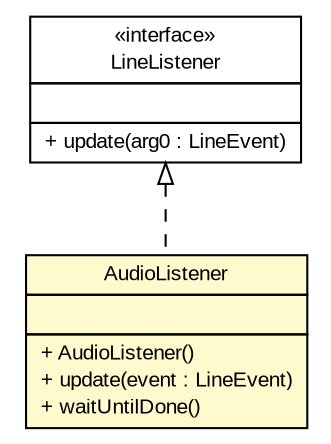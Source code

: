 #!/usr/local/bin/dot
#
# Class diagram 
# Generated by UMLGraph version R5_6 (http://www.umlgraph.org/)
#

digraph G {
	edge [fontname="arial",fontsize=10,labelfontname="arial",labelfontsize=10];
	node [fontname="arial",fontsize=10,shape=plaintext];
	nodesep=0.25;
	ranksep=0.5;
	// com.github.tilastokeskus.matertis.audio.listener.AudioListener
	c971 [label=<<table title="com.github.tilastokeskus.matertis.audio.listener.AudioListener" border="0" cellborder="1" cellspacing="0" cellpadding="2" port="p" bgcolor="lemonChiffon" href="./AudioListener.html">
		<tr><td><table border="0" cellspacing="0" cellpadding="1">
<tr><td align="center" balign="center"> AudioListener </td></tr>
		</table></td></tr>
		<tr><td><table border="0" cellspacing="0" cellpadding="1">
<tr><td align="left" balign="left">  </td></tr>
		</table></td></tr>
		<tr><td><table border="0" cellspacing="0" cellpadding="1">
<tr><td align="left" balign="left"> + AudioListener() </td></tr>
<tr><td align="left" balign="left"> + update(event : LineEvent) </td></tr>
<tr><td align="left" balign="left"> + waitUntilDone() </td></tr>
		</table></td></tr>
		</table>>, URL="./AudioListener.html", fontname="arial", fontcolor="black", fontsize=10.0];
	//com.github.tilastokeskus.matertis.audio.listener.AudioListener implements javax.sound.sampled.LineListener
	c1027:p -> c971:p [dir=back,arrowtail=empty,style=dashed];
	// javax.sound.sampled.LineListener
	c1027 [label=<<table title="javax.sound.sampled.LineListener" border="0" cellborder="1" cellspacing="0" cellpadding="2" port="p" href="http://java.sun.com/j2se/1.4.2/docs/api/javax/sound/sampled/LineListener.html">
		<tr><td><table border="0" cellspacing="0" cellpadding="1">
<tr><td align="center" balign="center"> &#171;interface&#187; </td></tr>
<tr><td align="center" balign="center"> LineListener </td></tr>
		</table></td></tr>
		<tr><td><table border="0" cellspacing="0" cellpadding="1">
<tr><td align="left" balign="left">  </td></tr>
		</table></td></tr>
		<tr><td><table border="0" cellspacing="0" cellpadding="1">
<tr><td align="left" balign="left"> + update(arg0 : LineEvent) </td></tr>
		</table></td></tr>
		</table>>, URL="http://java.sun.com/j2se/1.4.2/docs/api/javax/sound/sampled/LineListener.html", fontname="arial", fontcolor="black", fontsize=10.0];
}

